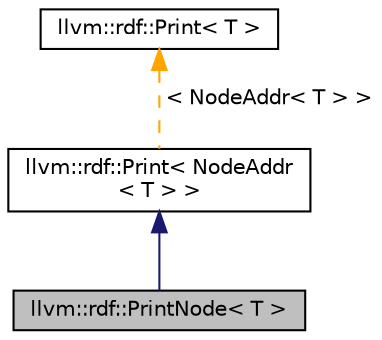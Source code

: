 digraph "llvm::rdf::PrintNode&lt; T &gt;"
{
 // LATEX_PDF_SIZE
  bgcolor="transparent";
  edge [fontname="Helvetica",fontsize="10",labelfontname="Helvetica",labelfontsize="10"];
  node [fontname="Helvetica",fontsize="10",shape=record];
  Node1 [label="llvm::rdf::PrintNode\< T \>",height=0.2,width=0.4,color="black", fillcolor="grey75", style="filled", fontcolor="black",tooltip=" "];
  Node2 -> Node1 [dir="back",color="midnightblue",fontsize="10",style="solid",fontname="Helvetica"];
  Node2 [label="llvm::rdf::Print\< NodeAddr\l\< T \> \>",height=0.2,width=0.4,color="black",URL="$structllvm_1_1rdf_1_1Print.html",tooltip=" "];
  Node3 -> Node2 [dir="back",color="orange",fontsize="10",style="dashed",label=" \< NodeAddr\< T \> \>" ,fontname="Helvetica"];
  Node3 [label="llvm::rdf::Print\< T \>",height=0.2,width=0.4,color="black",URL="$structllvm_1_1rdf_1_1Print.html",tooltip=" "];
}
